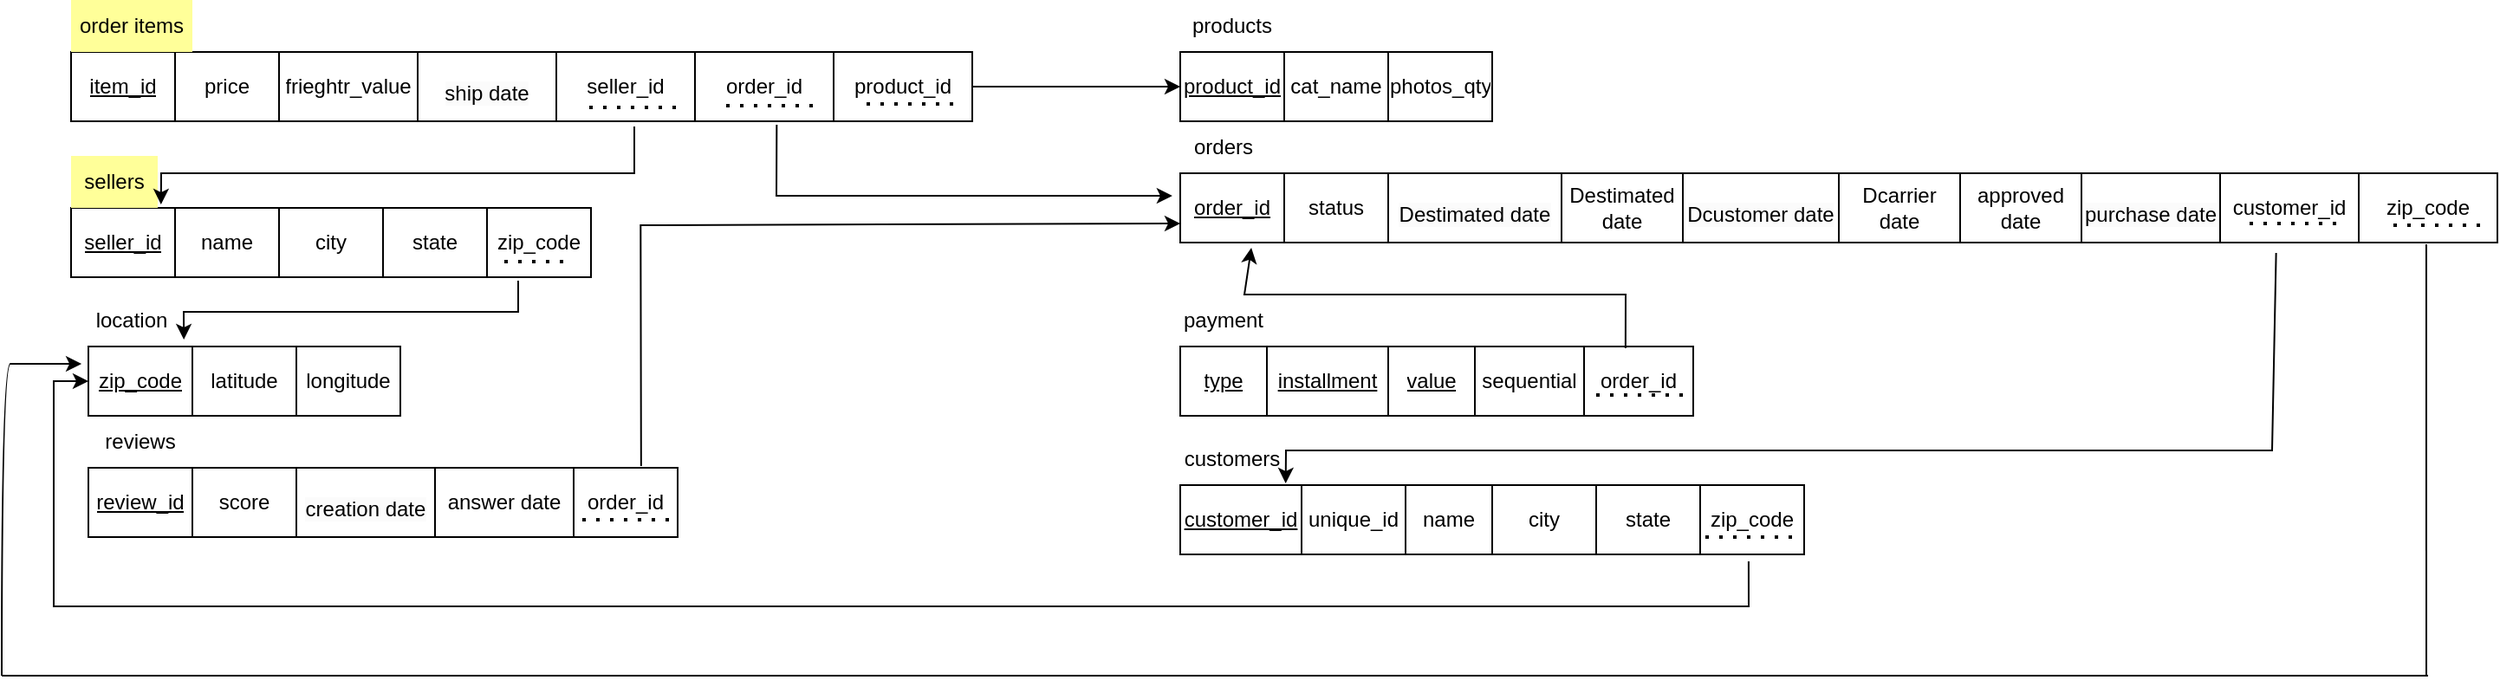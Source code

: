 <mxfile version="22.0.2" type="device">
  <diagram id="R2lEEEUBdFMjLlhIrx00" name="Page-1">
    <mxGraphModel dx="864" dy="516" grid="1" gridSize="10" guides="1" tooltips="1" connect="1" arrows="1" fold="1" page="1" pageScale="1" pageWidth="850" pageHeight="1100" math="0" shadow="0" extFonts="Permanent Marker^https://fonts.googleapis.com/css?family=Permanent+Marker">
      <root>
        <mxCell id="0" />
        <mxCell id="1" parent="0" />
        <mxCell id="c6V0h0o9unS3Va6tx7Y9-27" value="" style="shape=table;startSize=0;container=1;collapsible=0;childLayout=tableLayout;" parent="1" vertex="1">
          <mxGeometry x="50" y="80" width="520" height="40" as="geometry" />
        </mxCell>
        <mxCell id="c6V0h0o9unS3Va6tx7Y9-28" value="" style="shape=tableRow;horizontal=0;startSize=0;swimlaneHead=0;swimlaneBody=0;strokeColor=inherit;top=0;left=0;bottom=0;right=0;collapsible=0;dropTarget=0;fillColor=none;points=[[0,0.5],[1,0.5]];portConstraint=eastwest;" parent="c6V0h0o9unS3Va6tx7Y9-27" vertex="1">
          <mxGeometry width="520" height="40" as="geometry" />
        </mxCell>
        <mxCell id="c6V0h0o9unS3Va6tx7Y9-29" value="&lt;u&gt;item_id&lt;/u&gt;" style="shape=partialRectangle;html=1;whiteSpace=wrap;connectable=0;strokeColor=inherit;overflow=hidden;fillColor=none;top=0;left=0;bottom=0;right=0;pointerEvents=1;" parent="c6V0h0o9unS3Va6tx7Y9-28" vertex="1">
          <mxGeometry width="60" height="40" as="geometry">
            <mxRectangle width="60" height="40" as="alternateBounds" />
          </mxGeometry>
        </mxCell>
        <mxCell id="c6V0h0o9unS3Va6tx7Y9-30" value="price" style="shape=partialRectangle;html=1;whiteSpace=wrap;connectable=0;strokeColor=inherit;overflow=hidden;fillColor=none;top=0;left=0;bottom=0;right=0;pointerEvents=1;" parent="c6V0h0o9unS3Va6tx7Y9-28" vertex="1">
          <mxGeometry x="60" width="60" height="40" as="geometry">
            <mxRectangle width="60" height="40" as="alternateBounds" />
          </mxGeometry>
        </mxCell>
        <mxCell id="c6V0h0o9unS3Va6tx7Y9-31" value="frieghtr_value" style="shape=partialRectangle;html=1;whiteSpace=wrap;connectable=0;strokeColor=inherit;overflow=hidden;fillColor=none;top=0;left=0;bottom=0;right=0;pointerEvents=1;" parent="c6V0h0o9unS3Va6tx7Y9-28" vertex="1">
          <mxGeometry x="120" width="80" height="40" as="geometry">
            <mxRectangle width="80" height="40" as="alternateBounds" />
          </mxGeometry>
        </mxCell>
        <mxCell id="IKlYKa3hg2DSqTSVDR_E-180" value="&#xa;&lt;span style=&quot;color: rgb(0, 0, 0); font-family: Helvetica; font-size: 12px; font-style: normal; font-variant-ligatures: normal; font-variant-caps: normal; font-weight: 400; letter-spacing: normal; orphans: 2; text-align: center; text-indent: 0px; text-transform: none; widows: 2; word-spacing: 0px; -webkit-text-stroke-width: 0px; background-color: rgb(251, 251, 251); text-decoration-thickness: initial; text-decoration-style: initial; text-decoration-color: initial; float: none; display: inline !important;&quot;&gt;ship date&lt;/span&gt;&#xa;&#xa;" style="shape=partialRectangle;html=1;whiteSpace=wrap;connectable=0;strokeColor=inherit;overflow=hidden;fillColor=none;top=0;left=0;bottom=0;right=0;pointerEvents=1;" parent="c6V0h0o9unS3Va6tx7Y9-28" vertex="1">
          <mxGeometry x="200" width="80" height="40" as="geometry">
            <mxRectangle width="80" height="40" as="alternateBounds" />
          </mxGeometry>
        </mxCell>
        <mxCell id="IKlYKa3hg2DSqTSVDR_E-200" value="seller_id" style="shape=partialRectangle;html=1;whiteSpace=wrap;connectable=0;strokeColor=inherit;overflow=hidden;fillColor=none;top=0;left=0;bottom=0;right=0;pointerEvents=1;" parent="c6V0h0o9unS3Va6tx7Y9-28" vertex="1">
          <mxGeometry x="280" width="80" height="40" as="geometry">
            <mxRectangle width="80" height="40" as="alternateBounds" />
          </mxGeometry>
        </mxCell>
        <mxCell id="IKlYKa3hg2DSqTSVDR_E-201" value="order_id" style="shape=partialRectangle;html=1;whiteSpace=wrap;connectable=0;strokeColor=inherit;overflow=hidden;fillColor=none;top=0;left=0;bottom=0;right=0;pointerEvents=1;" parent="c6V0h0o9unS3Va6tx7Y9-28" vertex="1">
          <mxGeometry x="360" width="80" height="40" as="geometry">
            <mxRectangle width="80" height="40" as="alternateBounds" />
          </mxGeometry>
        </mxCell>
        <mxCell id="IKlYKa3hg2DSqTSVDR_E-186" value="product_id" style="shape=partialRectangle;html=1;whiteSpace=wrap;connectable=0;strokeColor=inherit;overflow=hidden;fillColor=none;top=0;left=0;bottom=0;right=0;pointerEvents=1;" parent="c6V0h0o9unS3Va6tx7Y9-28" vertex="1">
          <mxGeometry x="440" width="80" height="40" as="geometry">
            <mxRectangle width="80" height="40" as="alternateBounds" />
          </mxGeometry>
        </mxCell>
        <mxCell id="c6V0h0o9unS3Va6tx7Y9-32" value="order items" style="text;html=1;strokeColor=none;fillColor=#FFFF99;align=center;verticalAlign=middle;whiteSpace=wrap;rounded=0;" parent="1" vertex="1">
          <mxGeometry x="50" y="50" width="70" height="30" as="geometry" />
        </mxCell>
        <mxCell id="c6V0h0o9unS3Va6tx7Y9-38" value="" style="shape=table;startSize=0;container=1;collapsible=0;childLayout=tableLayout;" parent="1" vertex="1">
          <mxGeometry x="50" y="170" width="300" height="40" as="geometry" />
        </mxCell>
        <mxCell id="c6V0h0o9unS3Va6tx7Y9-39" value="" style="shape=tableRow;horizontal=0;startSize=0;swimlaneHead=0;swimlaneBody=0;strokeColor=inherit;top=0;left=0;bottom=0;right=0;collapsible=0;dropTarget=0;fillColor=none;points=[[0,0.5],[1,0.5]];portConstraint=eastwest;" parent="c6V0h0o9unS3Va6tx7Y9-38" vertex="1">
          <mxGeometry width="300" height="40" as="geometry" />
        </mxCell>
        <mxCell id="c6V0h0o9unS3Va6tx7Y9-40" value="&lt;u&gt;seller_id&lt;/u&gt;" style="shape=partialRectangle;html=1;whiteSpace=wrap;connectable=0;strokeColor=inherit;overflow=hidden;fillColor=none;top=0;left=0;bottom=0;right=0;pointerEvents=1;" parent="c6V0h0o9unS3Va6tx7Y9-39" vertex="1">
          <mxGeometry width="60" height="40" as="geometry">
            <mxRectangle width="60" height="40" as="alternateBounds" />
          </mxGeometry>
        </mxCell>
        <mxCell id="c6V0h0o9unS3Va6tx7Y9-41" value="name" style="shape=partialRectangle;html=1;whiteSpace=wrap;connectable=0;strokeColor=inherit;overflow=hidden;fillColor=none;top=0;left=0;bottom=0;right=0;pointerEvents=1;" parent="c6V0h0o9unS3Va6tx7Y9-39" vertex="1">
          <mxGeometry x="60" width="60" height="40" as="geometry">
            <mxRectangle width="60" height="40" as="alternateBounds" />
          </mxGeometry>
        </mxCell>
        <mxCell id="c6V0h0o9unS3Va6tx7Y9-42" value="city" style="shape=partialRectangle;html=1;whiteSpace=wrap;connectable=0;strokeColor=inherit;overflow=hidden;fillColor=none;top=0;left=0;bottom=0;right=0;pointerEvents=1;" parent="c6V0h0o9unS3Va6tx7Y9-39" vertex="1">
          <mxGeometry x="120" width="60" height="40" as="geometry">
            <mxRectangle width="60" height="40" as="alternateBounds" />
          </mxGeometry>
        </mxCell>
        <mxCell id="c6V0h0o9unS3Va6tx7Y9-43" value="state" style="shape=partialRectangle;html=1;whiteSpace=wrap;connectable=0;strokeColor=inherit;overflow=hidden;fillColor=none;top=0;left=0;bottom=0;right=0;pointerEvents=1;" parent="c6V0h0o9unS3Va6tx7Y9-39" vertex="1">
          <mxGeometry x="180" width="60" height="40" as="geometry">
            <mxRectangle width="60" height="40" as="alternateBounds" />
          </mxGeometry>
        </mxCell>
        <mxCell id="IKlYKa3hg2DSqTSVDR_E-158" value="zip_code" style="shape=partialRectangle;html=1;whiteSpace=wrap;connectable=0;strokeColor=inherit;overflow=hidden;fillColor=none;top=0;left=0;bottom=0;right=0;pointerEvents=1;" parent="c6V0h0o9unS3Va6tx7Y9-39" vertex="1">
          <mxGeometry x="240" width="60" height="40" as="geometry">
            <mxRectangle width="60" height="40" as="alternateBounds" />
          </mxGeometry>
        </mxCell>
        <mxCell id="c6V0h0o9unS3Va6tx7Y9-44" value="sellers" style="text;html=1;strokeColor=none;fillColor=#FFFF99;align=center;verticalAlign=middle;whiteSpace=wrap;rounded=0;" parent="1" vertex="1">
          <mxGeometry x="50" y="140" width="50" height="30" as="geometry" />
        </mxCell>
        <mxCell id="c6V0h0o9unS3Va6tx7Y9-45" value="" style="shape=table;startSize=0;container=1;collapsible=0;childLayout=tableLayout;" parent="1" vertex="1">
          <mxGeometry x="690" y="80" width="180" height="40" as="geometry" />
        </mxCell>
        <mxCell id="c6V0h0o9unS3Va6tx7Y9-46" value="" style="shape=tableRow;horizontal=0;startSize=0;swimlaneHead=0;swimlaneBody=0;strokeColor=inherit;top=0;left=0;bottom=0;right=0;collapsible=0;dropTarget=0;fillColor=none;points=[[0,0.5],[1,0.5]];portConstraint=eastwest;" parent="c6V0h0o9unS3Va6tx7Y9-45" vertex="1">
          <mxGeometry width="180" height="40" as="geometry" />
        </mxCell>
        <mxCell id="c6V0h0o9unS3Va6tx7Y9-47" value="&lt;u&gt;product_id&lt;/u&gt;" style="shape=partialRectangle;html=1;whiteSpace=wrap;connectable=0;strokeColor=inherit;overflow=hidden;fillColor=none;top=0;left=0;bottom=0;right=0;pointerEvents=1;" parent="c6V0h0o9unS3Va6tx7Y9-46" vertex="1">
          <mxGeometry width="60" height="40" as="geometry">
            <mxRectangle width="60" height="40" as="alternateBounds" />
          </mxGeometry>
        </mxCell>
        <mxCell id="c6V0h0o9unS3Va6tx7Y9-50" value="cat_name" style="shape=partialRectangle;html=1;whiteSpace=wrap;connectable=0;strokeColor=inherit;overflow=hidden;fillColor=none;top=0;left=0;bottom=0;right=0;pointerEvents=1;" parent="c6V0h0o9unS3Va6tx7Y9-46" vertex="1">
          <mxGeometry x="60" width="60" height="40" as="geometry">
            <mxRectangle width="60" height="40" as="alternateBounds" />
          </mxGeometry>
        </mxCell>
        <mxCell id="c6V0h0o9unS3Va6tx7Y9-51" value="photos_qty" style="shape=partialRectangle;html=1;whiteSpace=wrap;connectable=0;strokeColor=inherit;overflow=hidden;fillColor=none;top=0;left=0;bottom=0;right=0;pointerEvents=1;" parent="c6V0h0o9unS3Va6tx7Y9-46" vertex="1">
          <mxGeometry x="120" width="60" height="40" as="geometry">
            <mxRectangle width="60" height="40" as="alternateBounds" />
          </mxGeometry>
        </mxCell>
        <mxCell id="c6V0h0o9unS3Va6tx7Y9-56" value="products" style="text;html=1;strokeColor=none;fillColor=none;align=center;verticalAlign=middle;whiteSpace=wrap;rounded=0;" parent="1" vertex="1">
          <mxGeometry x="690" y="50" width="60" height="30" as="geometry" />
        </mxCell>
        <mxCell id="IKlYKa3hg2DSqTSVDR_E-1" value="" style="shape=table;startSize=0;container=1;collapsible=0;childLayout=tableLayout;" parent="1" vertex="1">
          <mxGeometry x="60" y="320" width="340" height="40" as="geometry" />
        </mxCell>
        <mxCell id="IKlYKa3hg2DSqTSVDR_E-2" value="" style="shape=tableRow;horizontal=0;startSize=0;swimlaneHead=0;swimlaneBody=0;strokeColor=inherit;top=0;left=0;bottom=0;right=0;collapsible=0;dropTarget=0;fillColor=none;points=[[0,0.5],[1,0.5]];portConstraint=eastwest;" parent="IKlYKa3hg2DSqTSVDR_E-1" vertex="1">
          <mxGeometry width="340" height="40" as="geometry" />
        </mxCell>
        <mxCell id="IKlYKa3hg2DSqTSVDR_E-3" value="&lt;u&gt;review_id&lt;/u&gt;" style="shape=partialRectangle;html=1;whiteSpace=wrap;connectable=0;strokeColor=inherit;overflow=hidden;fillColor=none;top=0;left=0;bottom=0;right=0;pointerEvents=1;" parent="IKlYKa3hg2DSqTSVDR_E-2" vertex="1">
          <mxGeometry width="60" height="40" as="geometry">
            <mxRectangle width="60" height="40" as="alternateBounds" />
          </mxGeometry>
        </mxCell>
        <mxCell id="IKlYKa3hg2DSqTSVDR_E-4" value="score" style="shape=partialRectangle;html=1;whiteSpace=wrap;connectable=0;strokeColor=inherit;overflow=hidden;fillColor=none;top=0;left=0;bottom=0;right=0;pointerEvents=1;" parent="IKlYKa3hg2DSqTSVDR_E-2" vertex="1">
          <mxGeometry x="60" width="60" height="40" as="geometry">
            <mxRectangle width="60" height="40" as="alternateBounds" />
          </mxGeometry>
        </mxCell>
        <mxCell id="IKlYKa3hg2DSqTSVDR_E-178" value="&#xa;&lt;span style=&quot;color: rgb(0, 0, 0); font-family: Helvetica; font-size: 12px; font-style: normal; font-variant-ligatures: normal; font-variant-caps: normal; font-weight: 400; letter-spacing: normal; orphans: 2; text-align: center; text-indent: 0px; text-transform: none; widows: 2; word-spacing: 0px; -webkit-text-stroke-width: 0px; background-color: rgb(251, 251, 251); text-decoration-thickness: initial; text-decoration-style: initial; text-decoration-color: initial; float: none; display: inline !important;&quot;&gt;creation date&lt;/span&gt;&#xa;&#xa;" style="shape=partialRectangle;html=1;whiteSpace=wrap;connectable=0;strokeColor=inherit;overflow=hidden;fillColor=none;top=0;left=0;bottom=0;right=0;pointerEvents=1;" parent="IKlYKa3hg2DSqTSVDR_E-2" vertex="1">
          <mxGeometry x="120" width="80" height="40" as="geometry">
            <mxRectangle width="80" height="40" as="alternateBounds" />
          </mxGeometry>
        </mxCell>
        <mxCell id="IKlYKa3hg2DSqTSVDR_E-179" value="answer date" style="shape=partialRectangle;html=1;whiteSpace=wrap;connectable=0;strokeColor=inherit;overflow=hidden;fillColor=none;top=0;left=0;bottom=0;right=0;pointerEvents=1;" parent="IKlYKa3hg2DSqTSVDR_E-2" vertex="1">
          <mxGeometry x="200" width="80" height="40" as="geometry">
            <mxRectangle width="80" height="40" as="alternateBounds" />
          </mxGeometry>
        </mxCell>
        <mxCell id="IKlYKa3hg2DSqTSVDR_E-206" value="order_id" style="shape=partialRectangle;html=1;whiteSpace=wrap;connectable=0;strokeColor=inherit;overflow=hidden;fillColor=none;top=0;left=0;bottom=0;right=0;pointerEvents=1;" parent="IKlYKa3hg2DSqTSVDR_E-2" vertex="1">
          <mxGeometry x="280" width="60" height="40" as="geometry">
            <mxRectangle width="60" height="40" as="alternateBounds" />
          </mxGeometry>
        </mxCell>
        <mxCell id="IKlYKa3hg2DSqTSVDR_E-5" value="reviews" style="text;html=1;strokeColor=none;fillColor=none;align=center;verticalAlign=middle;whiteSpace=wrap;rounded=0;" parent="1" vertex="1">
          <mxGeometry x="60" y="290" width="60" height="30" as="geometry" />
        </mxCell>
        <mxCell id="IKlYKa3hg2DSqTSVDR_E-20" value="" style="shape=table;startSize=0;container=1;collapsible=0;childLayout=tableLayout;" parent="1" vertex="1">
          <mxGeometry x="690" y="150" width="760" height="40" as="geometry" />
        </mxCell>
        <mxCell id="IKlYKa3hg2DSqTSVDR_E-21" value="" style="shape=tableRow;horizontal=0;startSize=0;swimlaneHead=0;swimlaneBody=0;strokeColor=inherit;top=0;left=0;bottom=0;right=0;collapsible=0;dropTarget=0;fillColor=none;points=[[0,0.5],[1,0.5]];portConstraint=eastwest;" parent="IKlYKa3hg2DSqTSVDR_E-20" vertex="1">
          <mxGeometry width="760" height="40" as="geometry" />
        </mxCell>
        <mxCell id="IKlYKa3hg2DSqTSVDR_E-22" value="&lt;u&gt;order_id&lt;/u&gt;" style="shape=partialRectangle;html=1;whiteSpace=wrap;connectable=0;strokeColor=inherit;overflow=hidden;fillColor=none;top=0;left=0;bottom=0;right=0;pointerEvents=1;" parent="IKlYKa3hg2DSqTSVDR_E-21" vertex="1">
          <mxGeometry width="60" height="40" as="geometry">
            <mxRectangle width="60" height="40" as="alternateBounds" />
          </mxGeometry>
        </mxCell>
        <mxCell id="IKlYKa3hg2DSqTSVDR_E-23" value="status" style="shape=partialRectangle;html=1;whiteSpace=wrap;connectable=0;strokeColor=inherit;overflow=hidden;fillColor=none;top=0;left=0;bottom=0;right=0;pointerEvents=1;" parent="IKlYKa3hg2DSqTSVDR_E-21" vertex="1">
          <mxGeometry x="60" width="60" height="40" as="geometry">
            <mxRectangle width="60" height="40" as="alternateBounds" />
          </mxGeometry>
        </mxCell>
        <mxCell id="IKlYKa3hg2DSqTSVDR_E-169" value="&#xa;&lt;span style=&quot;color: rgb(0, 0, 0); font-family: Helvetica; font-size: 12px; font-style: normal; font-variant-ligatures: normal; font-variant-caps: normal; font-weight: 400; letter-spacing: normal; orphans: 2; text-align: center; text-indent: 0px; text-transform: none; widows: 2; word-spacing: 0px; -webkit-text-stroke-width: 0px; background-color: rgb(251, 251, 251); text-decoration-thickness: initial; text-decoration-style: initial; text-decoration-color: initial; float: none; display: inline !important;&quot;&gt;Destimated date&lt;/span&gt;&#xa;&#xa;" style="shape=partialRectangle;html=1;whiteSpace=wrap;connectable=0;strokeColor=inherit;overflow=hidden;fillColor=none;top=0;left=0;bottom=0;right=0;pointerEvents=1;" parent="IKlYKa3hg2DSqTSVDR_E-21" vertex="1">
          <mxGeometry x="120" width="100" height="40" as="geometry">
            <mxRectangle width="100" height="40" as="alternateBounds" />
          </mxGeometry>
        </mxCell>
        <mxCell id="IKlYKa3hg2DSqTSVDR_E-170" value="Destimated date" style="shape=partialRectangle;html=1;whiteSpace=wrap;connectable=0;strokeColor=inherit;overflow=hidden;fillColor=none;top=0;left=0;bottom=0;right=0;pointerEvents=1;" parent="IKlYKa3hg2DSqTSVDR_E-21" vertex="1">
          <mxGeometry x="220" width="70" height="40" as="geometry">
            <mxRectangle width="70" height="40" as="alternateBounds" />
          </mxGeometry>
        </mxCell>
        <mxCell id="IKlYKa3hg2DSqTSVDR_E-171" value="&#xa;&lt;span style=&quot;color: rgb(0, 0, 0); font-family: Helvetica; font-size: 12px; font-style: normal; font-variant-ligatures: normal; font-variant-caps: normal; font-weight: 400; letter-spacing: normal; orphans: 2; text-align: center; text-indent: 0px; text-transform: none; widows: 2; word-spacing: 0px; -webkit-text-stroke-width: 0px; background-color: rgb(251, 251, 251); text-decoration-thickness: initial; text-decoration-style: initial; text-decoration-color: initial; float: none; display: inline !important;&quot;&gt;Dcustomer date&lt;/span&gt;&#xa;&#xa;" style="shape=partialRectangle;html=1;whiteSpace=wrap;connectable=0;strokeColor=inherit;overflow=hidden;fillColor=none;top=0;left=0;bottom=0;right=0;pointerEvents=1;" parent="IKlYKa3hg2DSqTSVDR_E-21" vertex="1">
          <mxGeometry x="290" width="90" height="40" as="geometry">
            <mxRectangle width="90" height="40" as="alternateBounds" />
          </mxGeometry>
        </mxCell>
        <mxCell id="IKlYKa3hg2DSqTSVDR_E-172" value="Dcarrier date" style="shape=partialRectangle;html=1;whiteSpace=wrap;connectable=0;strokeColor=inherit;overflow=hidden;fillColor=none;top=0;left=0;bottom=0;right=0;pointerEvents=1;" parent="IKlYKa3hg2DSqTSVDR_E-21" vertex="1">
          <mxGeometry x="380" width="70" height="40" as="geometry">
            <mxRectangle width="70" height="40" as="alternateBounds" />
          </mxGeometry>
        </mxCell>
        <mxCell id="IKlYKa3hg2DSqTSVDR_E-174" value="approved date" style="shape=partialRectangle;html=1;whiteSpace=wrap;connectable=0;strokeColor=inherit;overflow=hidden;fillColor=none;top=0;left=0;bottom=0;right=0;pointerEvents=1;" parent="IKlYKa3hg2DSqTSVDR_E-21" vertex="1">
          <mxGeometry x="450" width="70" height="40" as="geometry">
            <mxRectangle width="70" height="40" as="alternateBounds" />
          </mxGeometry>
        </mxCell>
        <mxCell id="IKlYKa3hg2DSqTSVDR_E-173" value="&#xa;&lt;span style=&quot;color: rgb(0, 0, 0); font-family: Helvetica; font-size: 12px; font-style: normal; font-variant-ligatures: normal; font-variant-caps: normal; font-weight: 400; letter-spacing: normal; orphans: 2; text-align: center; text-indent: 0px; text-transform: none; widows: 2; word-spacing: 0px; -webkit-text-stroke-width: 0px; background-color: rgb(251, 251, 251); text-decoration-thickness: initial; text-decoration-style: initial; text-decoration-color: initial; float: none; display: inline !important;&quot;&gt;purchase date&lt;/span&gt;&#xa;&#xa;" style="shape=partialRectangle;html=1;whiteSpace=wrap;connectable=0;strokeColor=inherit;overflow=hidden;fillColor=none;top=0;left=0;bottom=0;right=0;pointerEvents=1;" parent="IKlYKa3hg2DSqTSVDR_E-21" vertex="1">
          <mxGeometry x="520" width="80" height="40" as="geometry">
            <mxRectangle width="80" height="40" as="alternateBounds" />
          </mxGeometry>
        </mxCell>
        <mxCell id="IKlYKa3hg2DSqTSVDR_E-211" value="customer_id" style="shape=partialRectangle;html=1;whiteSpace=wrap;connectable=0;strokeColor=inherit;overflow=hidden;fillColor=none;top=0;left=0;bottom=0;right=0;pointerEvents=1;" parent="IKlYKa3hg2DSqTSVDR_E-21" vertex="1">
          <mxGeometry x="600" width="80" height="40" as="geometry">
            <mxRectangle width="80" height="40" as="alternateBounds" />
          </mxGeometry>
        </mxCell>
        <mxCell id="whv8hV-roWgME9A4lS6k-1" value="zip_code" style="shape=partialRectangle;html=1;whiteSpace=wrap;connectable=0;strokeColor=inherit;overflow=hidden;fillColor=none;top=0;left=0;bottom=0;right=0;pointerEvents=1;" vertex="1" parent="IKlYKa3hg2DSqTSVDR_E-21">
          <mxGeometry x="680" width="80" height="40" as="geometry">
            <mxRectangle width="80" height="40" as="alternateBounds" />
          </mxGeometry>
        </mxCell>
        <mxCell id="IKlYKa3hg2DSqTSVDR_E-24" value="orders" style="text;html=1;strokeColor=none;fillColor=none;align=center;verticalAlign=middle;whiteSpace=wrap;rounded=0;" parent="1" vertex="1">
          <mxGeometry x="690" y="120" width="50" height="30" as="geometry" />
        </mxCell>
        <mxCell id="IKlYKa3hg2DSqTSVDR_E-51" value="" style="shape=table;startSize=0;container=1;collapsible=0;childLayout=tableLayout;" parent="1" vertex="1">
          <mxGeometry x="60" y="250" width="180" height="40" as="geometry" />
        </mxCell>
        <mxCell id="IKlYKa3hg2DSqTSVDR_E-52" value="" style="shape=tableRow;horizontal=0;startSize=0;swimlaneHead=0;swimlaneBody=0;strokeColor=inherit;top=0;left=0;bottom=0;right=0;collapsible=0;dropTarget=0;fillColor=none;points=[[0,0.5],[1,0.5]];portConstraint=eastwest;" parent="IKlYKa3hg2DSqTSVDR_E-51" vertex="1">
          <mxGeometry width="180" height="40" as="geometry" />
        </mxCell>
        <mxCell id="IKlYKa3hg2DSqTSVDR_E-53" value="&lt;u&gt;zip_code&lt;/u&gt;" style="shape=partialRectangle;html=1;whiteSpace=wrap;connectable=0;strokeColor=inherit;overflow=hidden;fillColor=none;top=0;left=0;bottom=0;right=0;pointerEvents=1;" parent="IKlYKa3hg2DSqTSVDR_E-52" vertex="1">
          <mxGeometry width="60" height="40" as="geometry">
            <mxRectangle width="60" height="40" as="alternateBounds" />
          </mxGeometry>
        </mxCell>
        <mxCell id="IKlYKa3hg2DSqTSVDR_E-56" value="latitude" style="shape=partialRectangle;html=1;whiteSpace=wrap;connectable=0;strokeColor=inherit;overflow=hidden;fillColor=none;top=0;left=0;bottom=0;right=0;pointerEvents=1;" parent="IKlYKa3hg2DSqTSVDR_E-52" vertex="1">
          <mxGeometry x="60" width="60" height="40" as="geometry">
            <mxRectangle width="60" height="40" as="alternateBounds" />
          </mxGeometry>
        </mxCell>
        <mxCell id="IKlYKa3hg2DSqTSVDR_E-57" value="longitude" style="shape=partialRectangle;html=1;whiteSpace=wrap;connectable=0;strokeColor=inherit;overflow=hidden;fillColor=none;top=0;left=0;bottom=0;right=0;pointerEvents=1;" parent="IKlYKa3hg2DSqTSVDR_E-52" vertex="1">
          <mxGeometry x="120" width="60" height="40" as="geometry">
            <mxRectangle width="60" height="40" as="alternateBounds" />
          </mxGeometry>
        </mxCell>
        <mxCell id="IKlYKa3hg2DSqTSVDR_E-58" value="location" style="text;html=1;strokeColor=none;fillColor=none;align=center;verticalAlign=middle;whiteSpace=wrap;rounded=0;" parent="1" vertex="1">
          <mxGeometry x="60" y="220" width="50" height="30" as="geometry" />
        </mxCell>
        <mxCell id="IKlYKa3hg2DSqTSVDR_E-59" value="" style="shape=table;startSize=0;container=1;collapsible=0;childLayout=tableLayout;" parent="1" vertex="1">
          <mxGeometry x="690" y="330" width="360" height="40" as="geometry" />
        </mxCell>
        <mxCell id="IKlYKa3hg2DSqTSVDR_E-60" value="" style="shape=tableRow;horizontal=0;startSize=0;swimlaneHead=0;swimlaneBody=0;strokeColor=inherit;top=0;left=0;bottom=0;right=0;collapsible=0;dropTarget=0;fillColor=none;points=[[0,0.5],[1,0.5]];portConstraint=eastwest;" parent="IKlYKa3hg2DSqTSVDR_E-59" vertex="1">
          <mxGeometry width="360" height="40" as="geometry" />
        </mxCell>
        <mxCell id="IKlYKa3hg2DSqTSVDR_E-61" value="&lt;u&gt;customer_id&lt;/u&gt;" style="shape=partialRectangle;html=1;whiteSpace=wrap;connectable=0;strokeColor=inherit;overflow=hidden;fillColor=none;top=0;left=0;bottom=0;right=0;pointerEvents=1;" parent="IKlYKa3hg2DSqTSVDR_E-60" vertex="1">
          <mxGeometry width="70" height="40" as="geometry">
            <mxRectangle width="70" height="40" as="alternateBounds" />
          </mxGeometry>
        </mxCell>
        <mxCell id="IKlYKa3hg2DSqTSVDR_E-62" value="unique_id" style="shape=partialRectangle;html=1;whiteSpace=wrap;connectable=0;strokeColor=inherit;overflow=hidden;fillColor=none;top=0;left=0;bottom=0;right=0;pointerEvents=1;" parent="IKlYKa3hg2DSqTSVDR_E-60" vertex="1">
          <mxGeometry x="70" width="60" height="40" as="geometry">
            <mxRectangle width="60" height="40" as="alternateBounds" />
          </mxGeometry>
        </mxCell>
        <mxCell id="IKlYKa3hg2DSqTSVDR_E-63" value="name" style="shape=partialRectangle;html=1;whiteSpace=wrap;connectable=0;strokeColor=inherit;overflow=hidden;fillColor=none;top=0;left=0;bottom=0;right=0;pointerEvents=1;" parent="IKlYKa3hg2DSqTSVDR_E-60" vertex="1">
          <mxGeometry x="130" width="50" height="40" as="geometry">
            <mxRectangle width="50" height="40" as="alternateBounds" />
          </mxGeometry>
        </mxCell>
        <mxCell id="IKlYKa3hg2DSqTSVDR_E-64" value="city" style="shape=partialRectangle;html=1;whiteSpace=wrap;connectable=0;strokeColor=inherit;overflow=hidden;fillColor=none;top=0;left=0;bottom=0;right=0;pointerEvents=1;" parent="IKlYKa3hg2DSqTSVDR_E-60" vertex="1">
          <mxGeometry x="180" width="60" height="40" as="geometry">
            <mxRectangle width="60" height="40" as="alternateBounds" />
          </mxGeometry>
        </mxCell>
        <mxCell id="IKlYKa3hg2DSqTSVDR_E-65" value="state" style="shape=partialRectangle;html=1;whiteSpace=wrap;connectable=0;strokeColor=inherit;overflow=hidden;fillColor=none;top=0;left=0;bottom=0;right=0;pointerEvents=1;" parent="IKlYKa3hg2DSqTSVDR_E-60" vertex="1">
          <mxGeometry x="240" width="60" height="40" as="geometry">
            <mxRectangle width="60" height="40" as="alternateBounds" />
          </mxGeometry>
        </mxCell>
        <mxCell id="IKlYKa3hg2DSqTSVDR_E-161" value="zip_code" style="shape=partialRectangle;html=1;whiteSpace=wrap;connectable=0;strokeColor=inherit;overflow=hidden;fillColor=none;top=0;left=0;bottom=0;right=0;pointerEvents=1;" parent="IKlYKa3hg2DSqTSVDR_E-60" vertex="1">
          <mxGeometry x="300" width="60" height="40" as="geometry">
            <mxRectangle width="60" height="40" as="alternateBounds" />
          </mxGeometry>
        </mxCell>
        <mxCell id="IKlYKa3hg2DSqTSVDR_E-66" value="customers" style="text;html=1;strokeColor=none;fillColor=none;align=center;verticalAlign=middle;whiteSpace=wrap;rounded=0;" parent="1" vertex="1">
          <mxGeometry x="690" y="300" width="60" height="30" as="geometry" />
        </mxCell>
        <mxCell id="IKlYKa3hg2DSqTSVDR_E-73" value="payment" style="text;html=1;strokeColor=none;fillColor=none;align=center;verticalAlign=middle;whiteSpace=wrap;rounded=0;" parent="1" vertex="1">
          <mxGeometry x="690" y="220" width="50" height="30" as="geometry" />
        </mxCell>
        <mxCell id="IKlYKa3hg2DSqTSVDR_E-159" value="" style="endArrow=none;dashed=1;html=1;dashPattern=1 3;strokeWidth=2;rounded=0;" parent="1" edge="1">
          <mxGeometry width="50" height="50" relative="1" as="geometry">
            <mxPoint x="300" y="201" as="sourcePoint" />
            <mxPoint x="340" y="201" as="targetPoint" />
          </mxGeometry>
        </mxCell>
        <mxCell id="IKlYKa3hg2DSqTSVDR_E-162" value="" style="endArrow=classic;html=1;rounded=0;exitX=0.911;exitY=1.1;exitDx=0;exitDy=0;exitPerimeter=0;entryX=0;entryY=0.5;entryDx=0;entryDy=0;" parent="1" source="IKlYKa3hg2DSqTSVDR_E-60" target="IKlYKa3hg2DSqTSVDR_E-52" edge="1">
          <mxGeometry width="50" height="50" relative="1" as="geometry">
            <mxPoint x="400" y="460" as="sourcePoint" />
            <mxPoint x="450" y="410" as="targetPoint" />
            <Array as="points">
              <mxPoint x="1018" y="400" />
              <mxPoint x="40" y="400" />
              <mxPoint x="40" y="270" />
            </Array>
          </mxGeometry>
        </mxCell>
        <mxCell id="IKlYKa3hg2DSqTSVDR_E-67" value="" style="shape=table;startSize=0;container=1;collapsible=0;childLayout=tableLayout;" parent="1" vertex="1">
          <mxGeometry x="690" y="250" width="296" height="40" as="geometry" />
        </mxCell>
        <mxCell id="IKlYKa3hg2DSqTSVDR_E-68" value="" style="shape=tableRow;horizontal=0;startSize=0;swimlaneHead=0;swimlaneBody=0;strokeColor=inherit;top=0;left=0;bottom=0;right=0;collapsible=0;dropTarget=0;fillColor=none;points=[[0,0.5],[1,0.5]];portConstraint=eastwest;" parent="IKlYKa3hg2DSqTSVDR_E-67" vertex="1">
          <mxGeometry width="296" height="40" as="geometry" />
        </mxCell>
        <mxCell id="IKlYKa3hg2DSqTSVDR_E-70" value="&lt;u&gt;type&lt;/u&gt;" style="shape=partialRectangle;html=1;whiteSpace=wrap;connectable=0;strokeColor=inherit;overflow=hidden;fillColor=none;top=0;left=0;bottom=0;right=0;pointerEvents=1;" parent="IKlYKa3hg2DSqTSVDR_E-68" vertex="1">
          <mxGeometry width="50" height="40" as="geometry">
            <mxRectangle width="50" height="40" as="alternateBounds" />
          </mxGeometry>
        </mxCell>
        <mxCell id="IKlYKa3hg2DSqTSVDR_E-71" value="&lt;u&gt;installment&lt;/u&gt;" style="shape=partialRectangle;html=1;whiteSpace=wrap;connectable=0;strokeColor=inherit;overflow=hidden;fillColor=none;top=0;left=0;bottom=0;right=0;pointerEvents=1;" parent="IKlYKa3hg2DSqTSVDR_E-68" vertex="1">
          <mxGeometry x="50" width="70" height="40" as="geometry">
            <mxRectangle width="70" height="40" as="alternateBounds" />
          </mxGeometry>
        </mxCell>
        <mxCell id="IKlYKa3hg2DSqTSVDR_E-72" value="&lt;u&gt;value&lt;/u&gt;" style="shape=partialRectangle;html=1;whiteSpace=wrap;connectable=0;strokeColor=inherit;overflow=hidden;fillColor=none;top=0;left=0;bottom=0;right=0;pointerEvents=1;" parent="IKlYKa3hg2DSqTSVDR_E-68" vertex="1">
          <mxGeometry x="120" width="50" height="40" as="geometry">
            <mxRectangle width="50" height="40" as="alternateBounds" />
          </mxGeometry>
        </mxCell>
        <mxCell id="IKlYKa3hg2DSqTSVDR_E-183" value="sequential" style="shape=partialRectangle;html=1;whiteSpace=wrap;connectable=0;strokeColor=inherit;overflow=hidden;fillColor=none;top=0;left=0;bottom=0;right=0;pointerEvents=1;" parent="IKlYKa3hg2DSqTSVDR_E-68" vertex="1">
          <mxGeometry x="170" width="63" height="40" as="geometry">
            <mxRectangle width="63" height="40" as="alternateBounds" />
          </mxGeometry>
        </mxCell>
        <mxCell id="IKlYKa3hg2DSqTSVDR_E-189" value="order_id" style="shape=partialRectangle;html=1;whiteSpace=wrap;connectable=0;strokeColor=inherit;overflow=hidden;fillColor=none;top=0;left=0;bottom=0;right=0;pointerEvents=1;" parent="IKlYKa3hg2DSqTSVDR_E-68" vertex="1">
          <mxGeometry x="233" width="63" height="40" as="geometry">
            <mxRectangle width="63" height="40" as="alternateBounds" />
          </mxGeometry>
        </mxCell>
        <mxCell id="IKlYKa3hg2DSqTSVDR_E-185" value="" style="endArrow=classic;html=1;rounded=0;exitX=0.86;exitY=1.05;exitDx=0;exitDy=0;entryX=0.306;entryY=-0.1;entryDx=0;entryDy=0;entryPerimeter=0;exitPerimeter=0;" parent="1" source="c6V0h0o9unS3Va6tx7Y9-39" target="IKlYKa3hg2DSqTSVDR_E-52" edge="1">
          <mxGeometry width="50" height="50" relative="1" as="geometry">
            <mxPoint x="360" y="260" as="sourcePoint" />
            <mxPoint x="120" y="400" as="targetPoint" />
            <Array as="points">
              <mxPoint x="308" y="230" />
              <mxPoint x="115" y="230" />
            </Array>
          </mxGeometry>
        </mxCell>
        <mxCell id="IKlYKa3hg2DSqTSVDR_E-187" value="" style="endArrow=classic;html=1;rounded=0;entryX=0;entryY=0.5;entryDx=0;entryDy=0;exitX=1;exitY=0.5;exitDx=0;exitDy=0;" parent="1" source="c6V0h0o9unS3Va6tx7Y9-28" target="c6V0h0o9unS3Va6tx7Y9-46" edge="1">
          <mxGeometry width="50" height="50" relative="1" as="geometry">
            <mxPoint x="430" y="100" as="sourcePoint" />
            <mxPoint x="470" y="50" as="targetPoint" />
          </mxGeometry>
        </mxCell>
        <mxCell id="IKlYKa3hg2DSqTSVDR_E-188" value="" style="endArrow=none;dashed=1;html=1;dashPattern=1 3;strokeWidth=2;rounded=0;" parent="1" edge="1">
          <mxGeometry width="50" height="50" relative="1" as="geometry">
            <mxPoint x="509" y="110" as="sourcePoint" />
            <mxPoint x="559" y="110" as="targetPoint" />
          </mxGeometry>
        </mxCell>
        <mxCell id="IKlYKa3hg2DSqTSVDR_E-190" value="" style="endArrow=classic;html=1;rounded=0;entryX=0.054;entryY=1.075;entryDx=0;entryDy=0;entryPerimeter=0;exitX=0.868;exitY=0.025;exitDx=0;exitDy=0;exitPerimeter=0;" parent="1" source="IKlYKa3hg2DSqTSVDR_E-68" target="IKlYKa3hg2DSqTSVDR_E-21" edge="1">
          <mxGeometry width="50" height="50" relative="1" as="geometry">
            <mxPoint x="786" y="321" as="sourcePoint" />
            <mxPoint x="586" y="214" as="targetPoint" />
            <Array as="points">
              <mxPoint x="947" y="220" />
              <mxPoint x="727" y="220" />
            </Array>
          </mxGeometry>
        </mxCell>
        <mxCell id="IKlYKa3hg2DSqTSVDR_E-198" value="" style="endArrow=none;dashed=1;html=1;dashPattern=1 3;strokeWidth=2;rounded=0;" parent="1" edge="1">
          <mxGeometry width="50" height="50" relative="1" as="geometry">
            <mxPoint x="930" y="278" as="sourcePoint" />
            <mxPoint x="980" y="278" as="targetPoint" />
          </mxGeometry>
        </mxCell>
        <mxCell id="IKlYKa3hg2DSqTSVDR_E-203" value="" style="endArrow=classic;html=1;rounded=0;exitX=0.783;exitY=1.05;exitDx=0;exitDy=0;exitPerimeter=0;entryX=-0.006;entryY=0.325;entryDx=0;entryDy=0;entryPerimeter=0;" parent="1" source="c6V0h0o9unS3Va6tx7Y9-28" target="IKlYKa3hg2DSqTSVDR_E-21" edge="1">
          <mxGeometry width="50" height="50" relative="1" as="geometry">
            <mxPoint x="701.16" y="267" as="sourcePoint" />
            <mxPoint x="470" y="310" as="targetPoint" />
            <Array as="points">
              <mxPoint x="457" y="163" />
            </Array>
          </mxGeometry>
        </mxCell>
        <mxCell id="IKlYKa3hg2DSqTSVDR_E-204" value="" style="endArrow=none;dashed=1;html=1;dashPattern=1 3;strokeWidth=2;rounded=0;" parent="1" edge="1">
          <mxGeometry width="50" height="50" relative="1" as="geometry">
            <mxPoint x="428" y="111" as="sourcePoint" />
            <mxPoint x="478" y="111" as="targetPoint" />
          </mxGeometry>
        </mxCell>
        <mxCell id="IKlYKa3hg2DSqTSVDR_E-205" value="" style="endArrow=none;dashed=1;html=1;dashPattern=1 3;strokeWidth=2;rounded=0;" parent="1" edge="1">
          <mxGeometry width="50" height="50" relative="1" as="geometry">
            <mxPoint x="349" y="112" as="sourcePoint" />
            <mxPoint x="399" y="112" as="targetPoint" />
          </mxGeometry>
        </mxCell>
        <mxCell id="IKlYKa3hg2DSqTSVDR_E-207" value="" style="endArrow=none;dashed=1;html=1;dashPattern=1 3;strokeWidth=2;rounded=0;" parent="1" edge="1">
          <mxGeometry width="50" height="50" relative="1" as="geometry">
            <mxPoint x="345" y="350" as="sourcePoint" />
            <mxPoint x="395" y="350" as="targetPoint" />
          </mxGeometry>
        </mxCell>
        <mxCell id="IKlYKa3hg2DSqTSVDR_E-208" value="" style="endArrow=classic;html=1;rounded=0;entryX=0;entryY=0.725;entryDx=0;entryDy=0;exitX=0.938;exitY=-0.025;exitDx=0;exitDy=0;exitPerimeter=0;entryPerimeter=0;" parent="1" source="IKlYKa3hg2DSqTSVDR_E-2" target="IKlYKa3hg2DSqTSVDR_E-21" edge="1">
          <mxGeometry width="50" height="50" relative="1" as="geometry">
            <mxPoint x="378.58" y="320" as="sourcePoint" />
            <mxPoint x="690.0" y="179" as="targetPoint" />
            <Array as="points">
              <mxPoint x="378.64" y="180" />
            </Array>
          </mxGeometry>
        </mxCell>
        <mxCell id="IKlYKa3hg2DSqTSVDR_E-209" value="" style="endArrow=classic;html=1;rounded=0;entryX=0.169;entryY=-0.025;entryDx=0;entryDy=0;entryPerimeter=0;exitX=0.832;exitY=1.15;exitDx=0;exitDy=0;exitPerimeter=0;" parent="1" source="IKlYKa3hg2DSqTSVDR_E-21" target="IKlYKa3hg2DSqTSVDR_E-60" edge="1">
          <mxGeometry width="50" height="50" relative="1" as="geometry">
            <mxPoint x="1310" y="200" as="sourcePoint" />
            <mxPoint x="1060" y="241" as="targetPoint" />
            <Array as="points">
              <mxPoint x="1320" y="310" />
              <mxPoint x="751" y="310" />
            </Array>
          </mxGeometry>
        </mxCell>
        <mxCell id="IKlYKa3hg2DSqTSVDR_E-210" value="" style="endArrow=none;dashed=1;html=1;dashPattern=1 3;strokeWidth=2;rounded=0;" parent="1" edge="1">
          <mxGeometry width="50" height="50" relative="1" as="geometry">
            <mxPoint x="993" y="360" as="sourcePoint" />
            <mxPoint x="1043" y="360" as="targetPoint" />
          </mxGeometry>
        </mxCell>
        <mxCell id="IKlYKa3hg2DSqTSVDR_E-212" value="" style="endArrow=none;dashed=1;html=1;dashPattern=1 3;strokeWidth=2;rounded=0;" parent="1" edge="1">
          <mxGeometry width="50" height="50" relative="1" as="geometry">
            <mxPoint x="1307" y="179" as="sourcePoint" />
            <mxPoint x="1357" y="179" as="targetPoint" />
          </mxGeometry>
        </mxCell>
        <mxCell id="IKlYKa3hg2DSqTSVDR_E-213" value="" style="endArrow=classic;html=1;rounded=0;exitX=0.625;exitY=1.075;exitDx=0;exitDy=0;exitPerimeter=0;entryX=0.173;entryY=-0.05;entryDx=0;entryDy=0;entryPerimeter=0;" parent="1" source="c6V0h0o9unS3Va6tx7Y9-28" target="c6V0h0o9unS3Va6tx7Y9-39" edge="1">
          <mxGeometry width="50" height="50" relative="1" as="geometry">
            <mxPoint x="510" y="320" as="sourcePoint" />
            <mxPoint x="110" y="170" as="targetPoint" />
            <Array as="points">
              <mxPoint x="375" y="150" />
              <mxPoint x="102" y="150" />
            </Array>
          </mxGeometry>
        </mxCell>
        <mxCell id="whv8hV-roWgME9A4lS6k-2" value="" style="endArrow=none;dashed=1;html=1;dashPattern=1 3;strokeWidth=2;rounded=0;" edge="1" parent="1">
          <mxGeometry width="50" height="50" relative="1" as="geometry">
            <mxPoint x="1390" y="180" as="sourcePoint" />
            <mxPoint x="1440" y="180" as="targetPoint" />
          </mxGeometry>
        </mxCell>
        <mxCell id="whv8hV-roWgME9A4lS6k-4" value="" style="endArrow=none;html=1;rounded=0;entryX=0.946;entryY=1.025;entryDx=0;entryDy=0;entryPerimeter=0;" edge="1" parent="1" target="IKlYKa3hg2DSqTSVDR_E-21">
          <mxGeometry width="50" height="50" relative="1" as="geometry">
            <mxPoint x="1409" y="440" as="sourcePoint" />
            <mxPoint x="1440" y="270" as="targetPoint" />
          </mxGeometry>
        </mxCell>
        <mxCell id="whv8hV-roWgME9A4lS6k-5" value="" style="endArrow=none;html=1;rounded=0;" edge="1" parent="1">
          <mxGeometry width="50" height="50" relative="1" as="geometry">
            <mxPoint x="10" y="440" as="sourcePoint" />
            <mxPoint x="1410" y="440" as="targetPoint" />
          </mxGeometry>
        </mxCell>
        <mxCell id="whv8hV-roWgME9A4lS6k-6" value="" style="curved=1;endArrow=classic;html=1;rounded=0;entryX=-0.022;entryY=0.25;entryDx=0;entryDy=0;entryPerimeter=0;" edge="1" parent="1" target="IKlYKa3hg2DSqTSVDR_E-52">
          <mxGeometry width="50" height="50" relative="1" as="geometry">
            <mxPoint x="10" y="440" as="sourcePoint" />
            <mxPoint x="20" y="260" as="targetPoint" />
            <Array as="points">
              <mxPoint x="10" y="260" />
              <mxPoint x="20" y="260" />
              <mxPoint x="40" y="260" />
            </Array>
          </mxGeometry>
        </mxCell>
      </root>
    </mxGraphModel>
  </diagram>
</mxfile>
